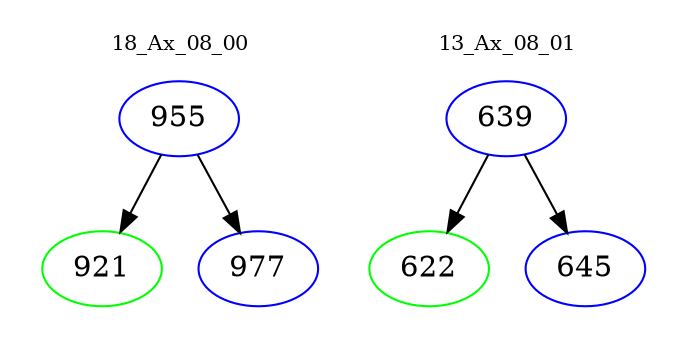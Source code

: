 digraph{
subgraph cluster_0 {
color = white
label = "18_Ax_08_00";
fontsize=10;
T0_955 [label="955", color="blue"]
T0_955 -> T0_921 [color="black"]
T0_921 [label="921", color="green"]
T0_955 -> T0_977 [color="black"]
T0_977 [label="977", color="blue"]
}
subgraph cluster_1 {
color = white
label = "13_Ax_08_01";
fontsize=10;
T1_639 [label="639", color="blue"]
T1_639 -> T1_622 [color="black"]
T1_622 [label="622", color="green"]
T1_639 -> T1_645 [color="black"]
T1_645 [label="645", color="blue"]
}
}
